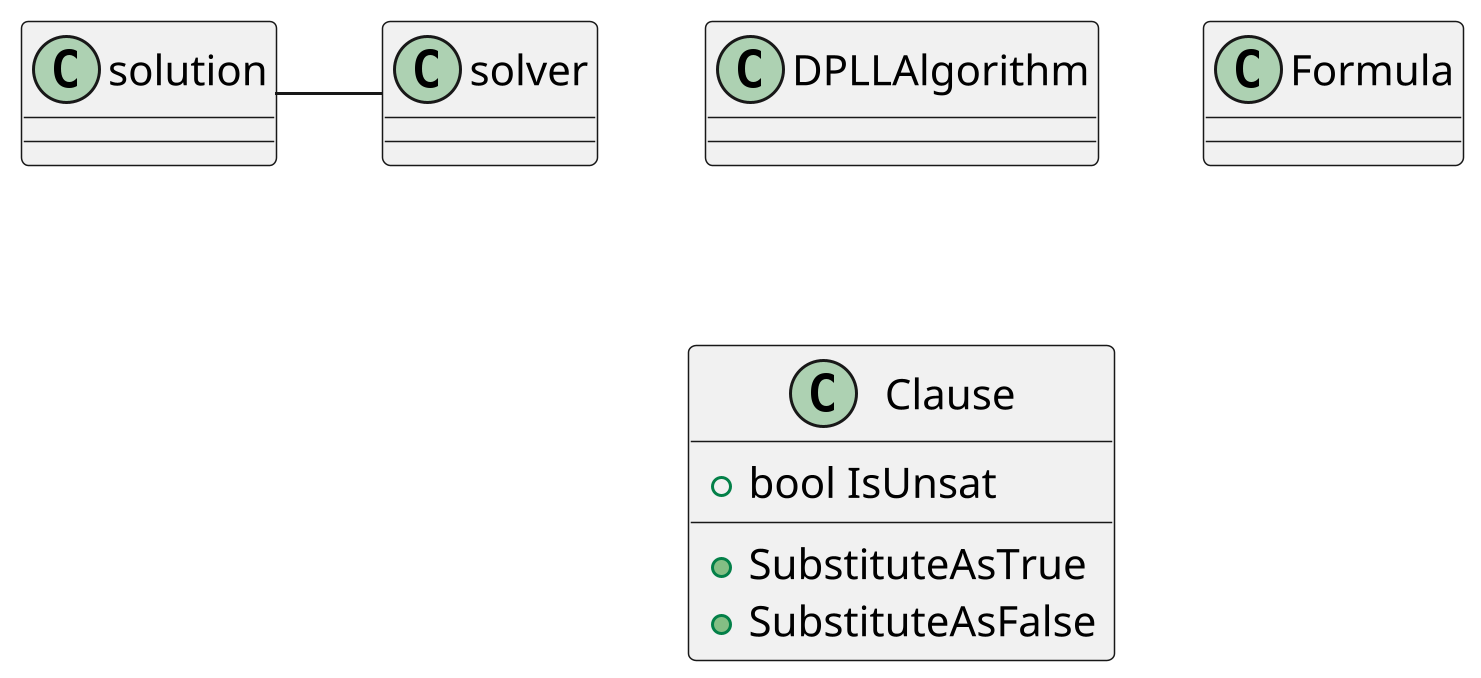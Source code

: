 ﻿@startuml
'' Main classes.
scale 3
class DPLLAlgorithm
class Formula
class Clause
{
	+ {field} bool IsUnsat
	+ {method} SubstituteAsTrue
	+ {method} SubstituteAsFalse
}
solution - solver

@enduml